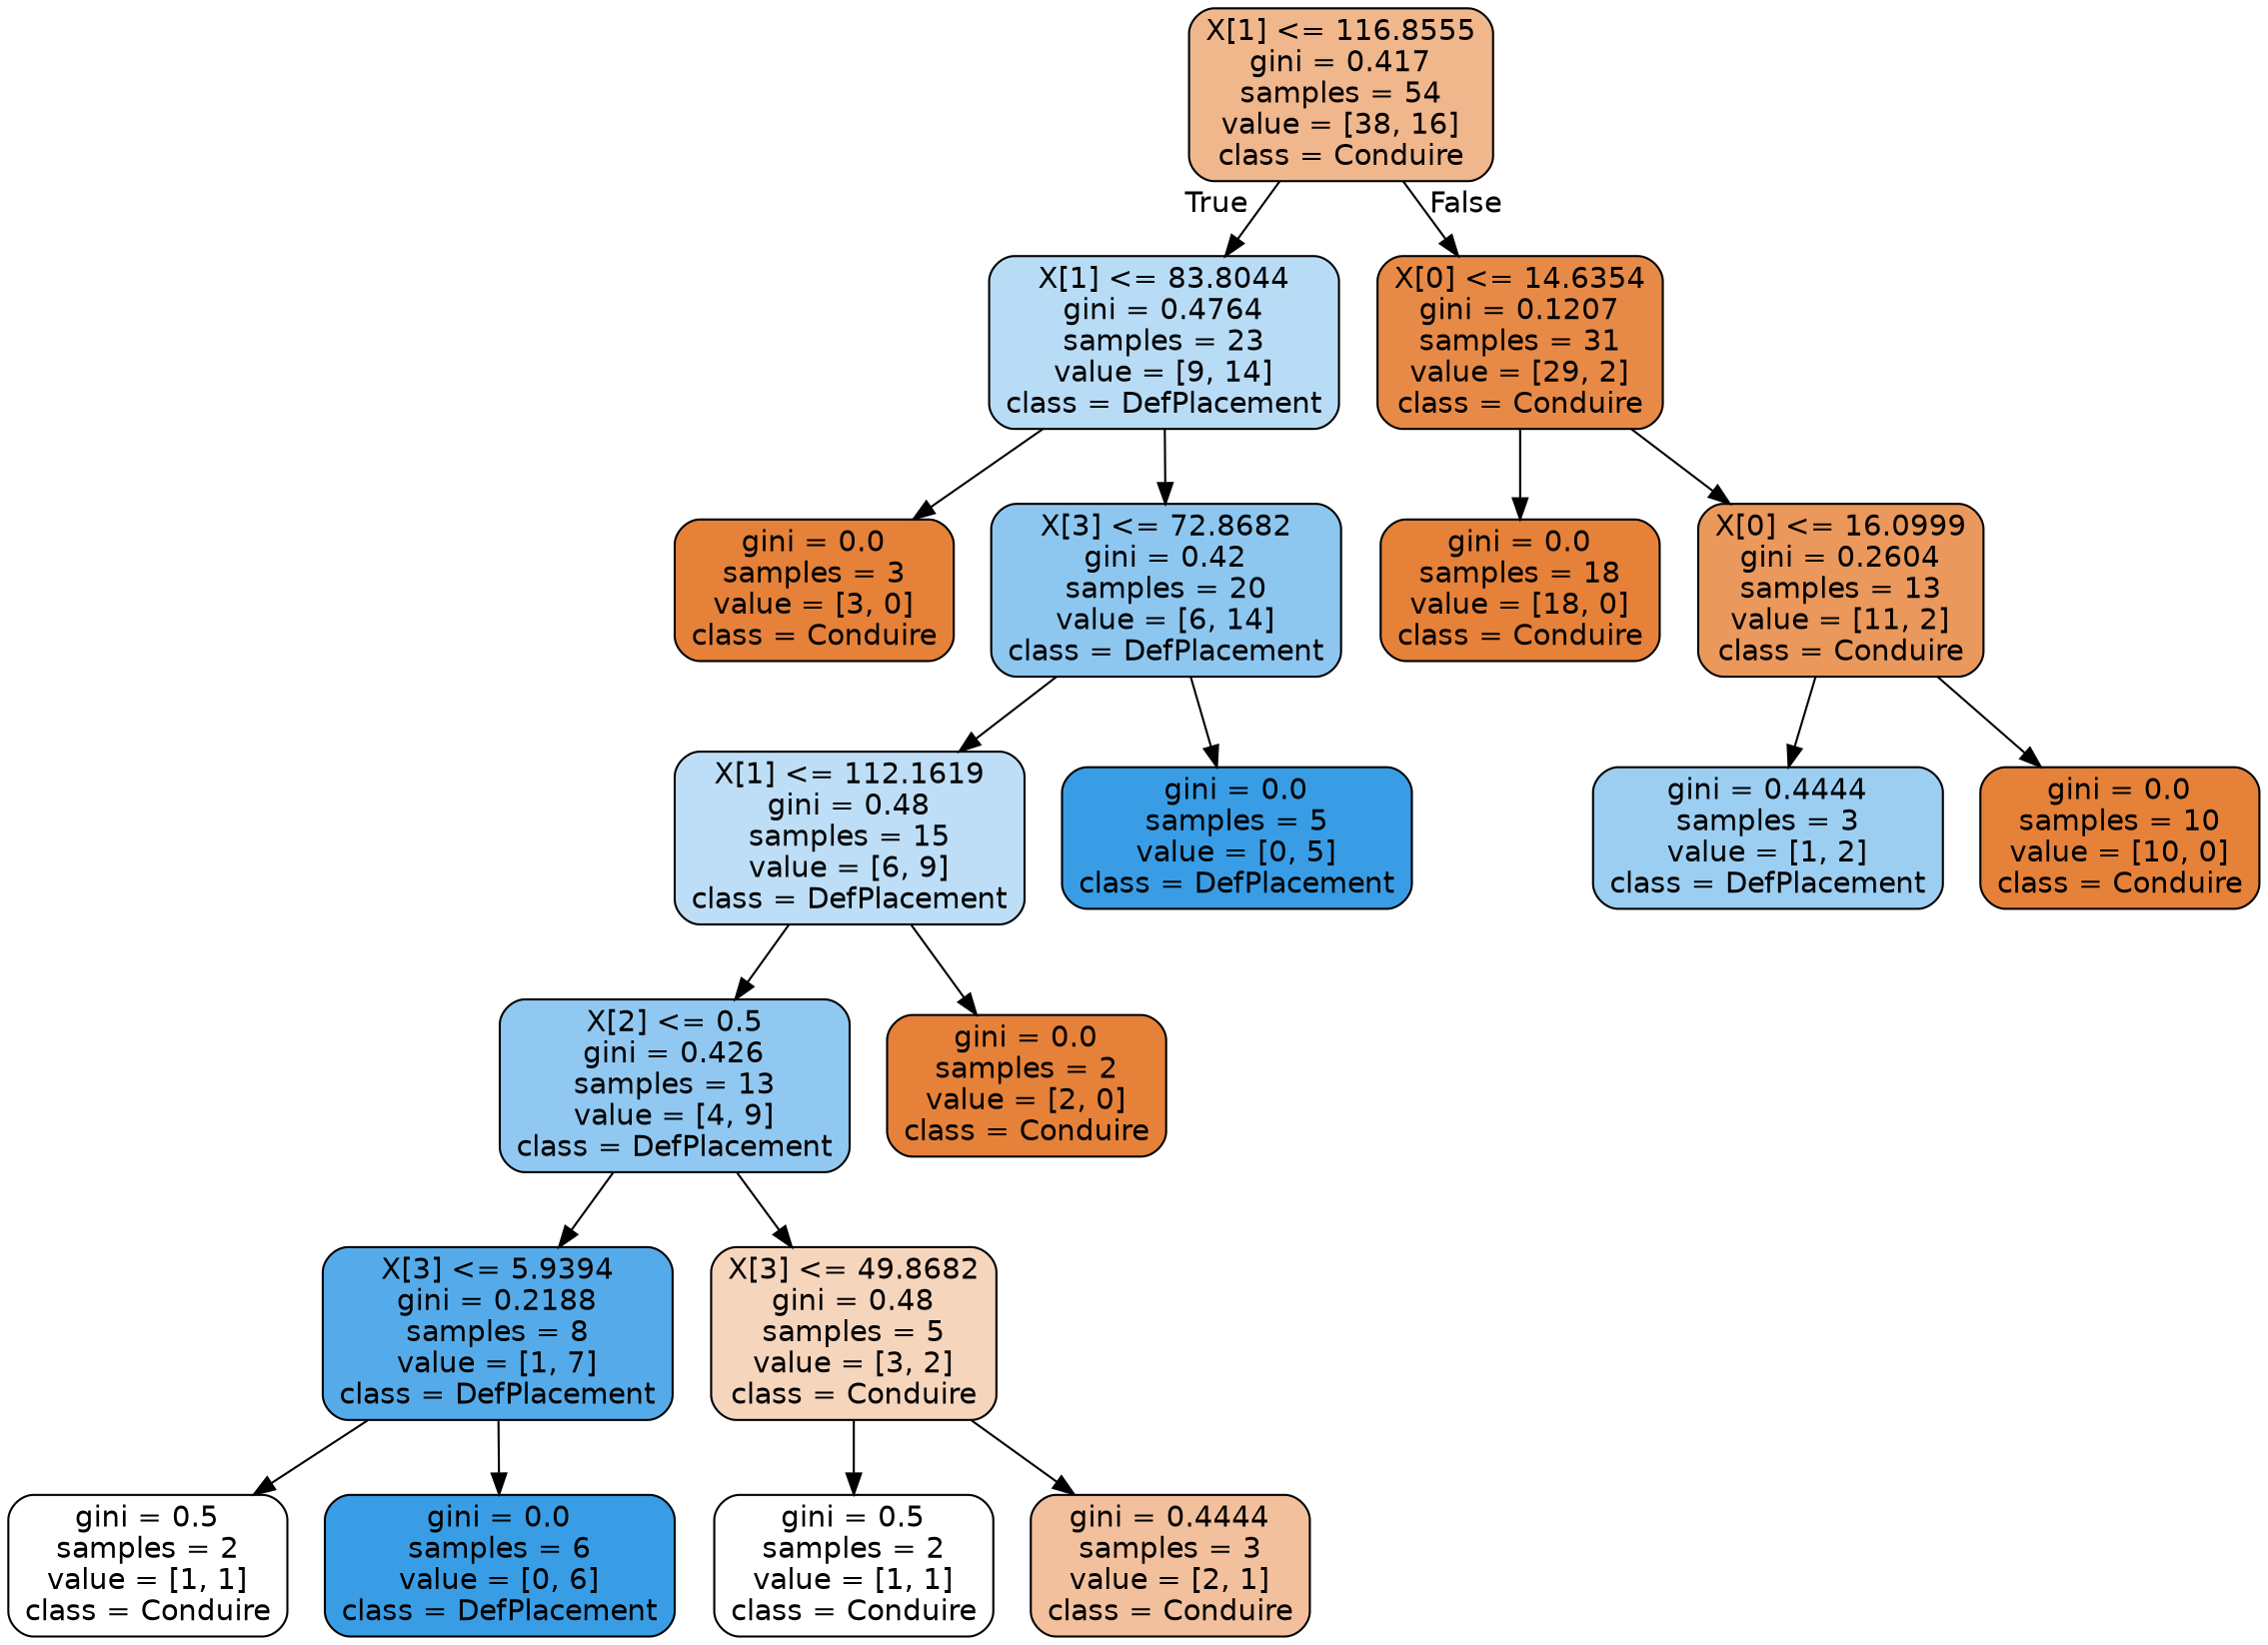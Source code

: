 digraph Tree {
node [shape=box, style="filled, rounded", color="black", fontname=helvetica] ;
edge [fontname=helvetica] ;
0 [label="X[1] <= 116.8555\ngini = 0.417\nsamples = 54\nvalue = [38, 16]\nclass = Conduire", fillcolor="#e5813994"] ;
1 [label="X[1] <= 83.8044\ngini = 0.4764\nsamples = 23\nvalue = [9, 14]\nclass = DefPlacement", fillcolor="#399de55b"] ;
0 -> 1 [labeldistance=2.5, labelangle=45, headlabel="True"] ;
2 [label="gini = 0.0\nsamples = 3\nvalue = [3, 0]\nclass = Conduire", fillcolor="#e58139ff"] ;
1 -> 2 ;
3 [label="X[3] <= 72.8682\ngini = 0.42\nsamples = 20\nvalue = [6, 14]\nclass = DefPlacement", fillcolor="#399de592"] ;
1 -> 3 ;
4 [label="X[1] <= 112.1619\ngini = 0.48\nsamples = 15\nvalue = [6, 9]\nclass = DefPlacement", fillcolor="#399de555"] ;
3 -> 4 ;
5 [label="X[2] <= 0.5\ngini = 0.426\nsamples = 13\nvalue = [4, 9]\nclass = DefPlacement", fillcolor="#399de58e"] ;
4 -> 5 ;
6 [label="X[3] <= 5.9394\ngini = 0.2188\nsamples = 8\nvalue = [1, 7]\nclass = DefPlacement", fillcolor="#399de5db"] ;
5 -> 6 ;
7 [label="gini = 0.5\nsamples = 2\nvalue = [1, 1]\nclass = Conduire", fillcolor="#e5813900"] ;
6 -> 7 ;
8 [label="gini = 0.0\nsamples = 6\nvalue = [0, 6]\nclass = DefPlacement", fillcolor="#399de5ff"] ;
6 -> 8 ;
9 [label="X[3] <= 49.8682\ngini = 0.48\nsamples = 5\nvalue = [3, 2]\nclass = Conduire", fillcolor="#e5813955"] ;
5 -> 9 ;
10 [label="gini = 0.5\nsamples = 2\nvalue = [1, 1]\nclass = Conduire", fillcolor="#e5813900"] ;
9 -> 10 ;
11 [label="gini = 0.4444\nsamples = 3\nvalue = [2, 1]\nclass = Conduire", fillcolor="#e581397f"] ;
9 -> 11 ;
12 [label="gini = 0.0\nsamples = 2\nvalue = [2, 0]\nclass = Conduire", fillcolor="#e58139ff"] ;
4 -> 12 ;
13 [label="gini = 0.0\nsamples = 5\nvalue = [0, 5]\nclass = DefPlacement", fillcolor="#399de5ff"] ;
3 -> 13 ;
14 [label="X[0] <= 14.6354\ngini = 0.1207\nsamples = 31\nvalue = [29, 2]\nclass = Conduire", fillcolor="#e58139ed"] ;
0 -> 14 [labeldistance=2.5, labelangle=-45, headlabel="False"] ;
15 [label="gini = 0.0\nsamples = 18\nvalue = [18, 0]\nclass = Conduire", fillcolor="#e58139ff"] ;
14 -> 15 ;
16 [label="X[0] <= 16.0999\ngini = 0.2604\nsamples = 13\nvalue = [11, 2]\nclass = Conduire", fillcolor="#e58139d1"] ;
14 -> 16 ;
17 [label="gini = 0.4444\nsamples = 3\nvalue = [1, 2]\nclass = DefPlacement", fillcolor="#399de57f"] ;
16 -> 17 ;
18 [label="gini = 0.0\nsamples = 10\nvalue = [10, 0]\nclass = Conduire", fillcolor="#e58139ff"] ;
16 -> 18 ;
}